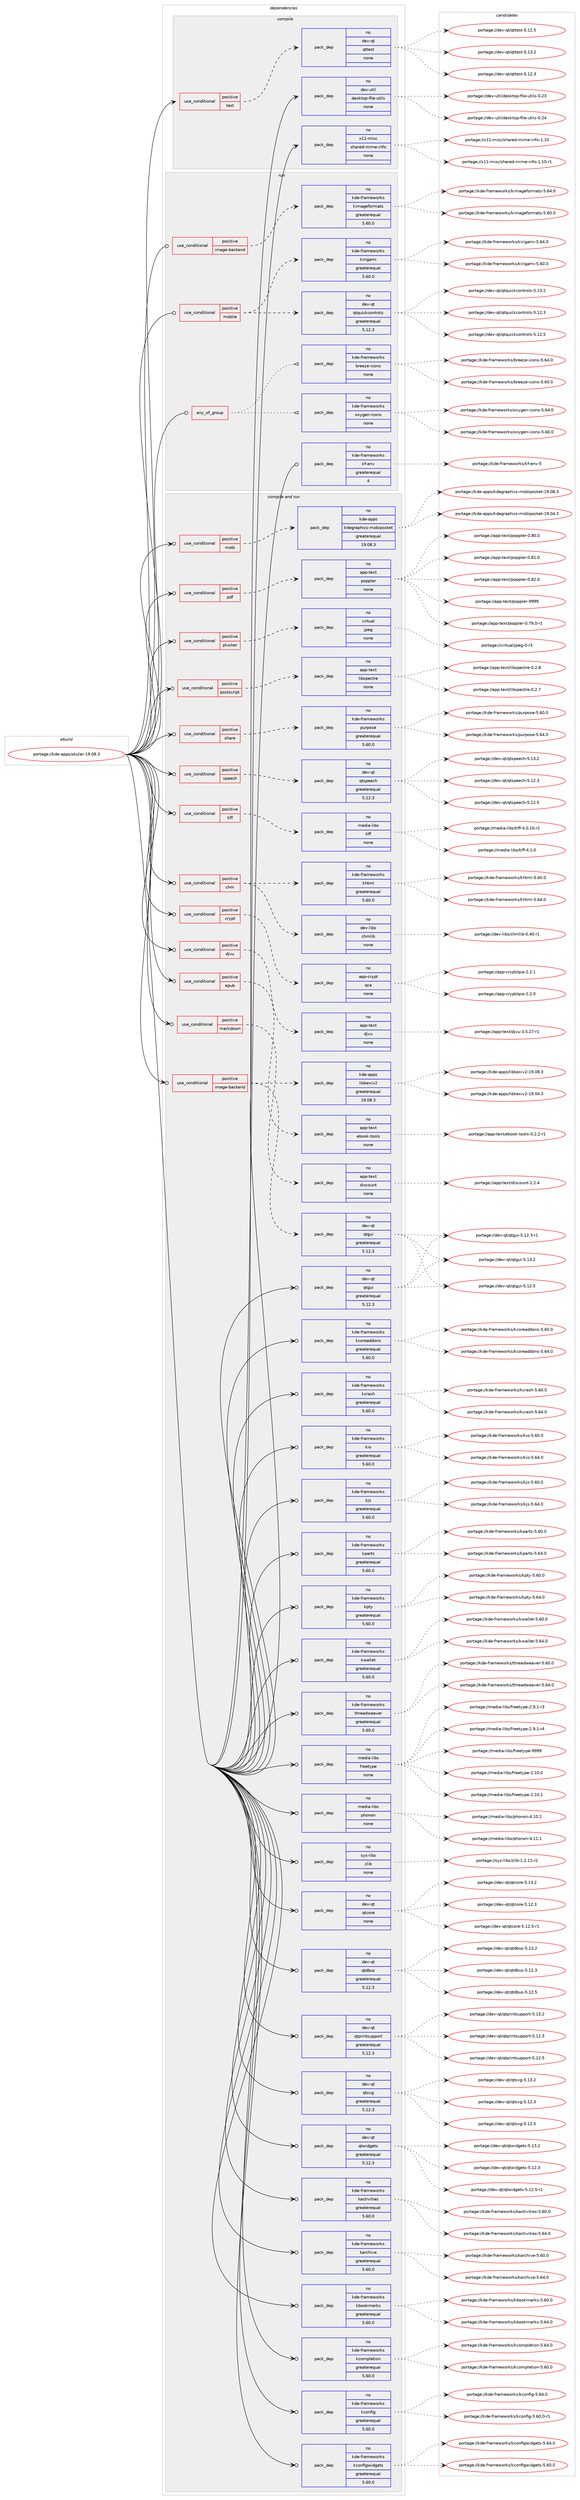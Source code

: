 digraph prolog {

# *************
# Graph options
# *************

newrank=true;
concentrate=true;
compound=true;
graph [rankdir=LR,fontname=Helvetica,fontsize=10,ranksep=1.5];#, ranksep=2.5, nodesep=0.2];
edge  [arrowhead=vee];
node  [fontname=Helvetica,fontsize=10];

# **********
# The ebuild
# **********

subgraph cluster_leftcol {
color=gray;
rank=same;
label=<<i>ebuild</i>>;
id [label="portage://kde-apps/okular-19.08.3", color=red, width=4, href="../kde-apps/okular-19.08.3.svg"];
}

# ****************
# The dependencies
# ****************

subgraph cluster_midcol {
color=gray;
label=<<i>dependencies</i>>;
subgraph cluster_compile {
fillcolor="#eeeeee";
style=filled;
label=<<i>compile</i>>;
subgraph cond75568 {
dependency295804 [label=<<TABLE BORDER="0" CELLBORDER="1" CELLSPACING="0" CELLPADDING="4"><TR><TD ROWSPAN="3" CELLPADDING="10">use_conditional</TD></TR><TR><TD>positive</TD></TR><TR><TD>test</TD></TR></TABLE>>, shape=none, color=red];
subgraph pack215637 {
dependency295805 [label=<<TABLE BORDER="0" CELLBORDER="1" CELLSPACING="0" CELLPADDING="4" WIDTH="220"><TR><TD ROWSPAN="6" CELLPADDING="30">pack_dep</TD></TR><TR><TD WIDTH="110">no</TD></TR><TR><TD>dev-qt</TD></TR><TR><TD>qttest</TD></TR><TR><TD>none</TD></TR><TR><TD></TD></TR></TABLE>>, shape=none, color=blue];
}
dependency295804:e -> dependency295805:w [weight=20,style="dashed",arrowhead="vee"];
}
id:e -> dependency295804:w [weight=20,style="solid",arrowhead="vee"];
subgraph pack215638 {
dependency295806 [label=<<TABLE BORDER="0" CELLBORDER="1" CELLSPACING="0" CELLPADDING="4" WIDTH="220"><TR><TD ROWSPAN="6" CELLPADDING="30">pack_dep</TD></TR><TR><TD WIDTH="110">no</TD></TR><TR><TD>dev-util</TD></TR><TR><TD>desktop-file-utils</TD></TR><TR><TD>none</TD></TR><TR><TD></TD></TR></TABLE>>, shape=none, color=blue];
}
id:e -> dependency295806:w [weight=20,style="solid",arrowhead="vee"];
subgraph pack215639 {
dependency295807 [label=<<TABLE BORDER="0" CELLBORDER="1" CELLSPACING="0" CELLPADDING="4" WIDTH="220"><TR><TD ROWSPAN="6" CELLPADDING="30">pack_dep</TD></TR><TR><TD WIDTH="110">no</TD></TR><TR><TD>x11-misc</TD></TR><TR><TD>shared-mime-info</TD></TR><TR><TD>none</TD></TR><TR><TD></TD></TR></TABLE>>, shape=none, color=blue];
}
id:e -> dependency295807:w [weight=20,style="solid",arrowhead="vee"];
}
subgraph cluster_compileandrun {
fillcolor="#eeeeee";
style=filled;
label=<<i>compile and run</i>>;
subgraph cond75569 {
dependency295808 [label=<<TABLE BORDER="0" CELLBORDER="1" CELLSPACING="0" CELLPADDING="4"><TR><TD ROWSPAN="3" CELLPADDING="10">use_conditional</TD></TR><TR><TD>positive</TD></TR><TR><TD>chm</TD></TR></TABLE>>, shape=none, color=red];
subgraph pack215640 {
dependency295809 [label=<<TABLE BORDER="0" CELLBORDER="1" CELLSPACING="0" CELLPADDING="4" WIDTH="220"><TR><TD ROWSPAN="6" CELLPADDING="30">pack_dep</TD></TR><TR><TD WIDTH="110">no</TD></TR><TR><TD>kde-frameworks</TD></TR><TR><TD>khtml</TD></TR><TR><TD>greaterequal</TD></TR><TR><TD>5.60.0</TD></TR></TABLE>>, shape=none, color=blue];
}
dependency295808:e -> dependency295809:w [weight=20,style="dashed",arrowhead="vee"];
subgraph pack215641 {
dependency295810 [label=<<TABLE BORDER="0" CELLBORDER="1" CELLSPACING="0" CELLPADDING="4" WIDTH="220"><TR><TD ROWSPAN="6" CELLPADDING="30">pack_dep</TD></TR><TR><TD WIDTH="110">no</TD></TR><TR><TD>dev-libs</TD></TR><TR><TD>chmlib</TD></TR><TR><TD>none</TD></TR><TR><TD></TD></TR></TABLE>>, shape=none, color=blue];
}
dependency295808:e -> dependency295810:w [weight=20,style="dashed",arrowhead="vee"];
}
id:e -> dependency295808:w [weight=20,style="solid",arrowhead="odotvee"];
subgraph cond75570 {
dependency295811 [label=<<TABLE BORDER="0" CELLBORDER="1" CELLSPACING="0" CELLPADDING="4"><TR><TD ROWSPAN="3" CELLPADDING="10">use_conditional</TD></TR><TR><TD>positive</TD></TR><TR><TD>crypt</TD></TR></TABLE>>, shape=none, color=red];
subgraph pack215642 {
dependency295812 [label=<<TABLE BORDER="0" CELLBORDER="1" CELLSPACING="0" CELLPADDING="4" WIDTH="220"><TR><TD ROWSPAN="6" CELLPADDING="30">pack_dep</TD></TR><TR><TD WIDTH="110">no</TD></TR><TR><TD>app-crypt</TD></TR><TR><TD>qca</TD></TR><TR><TD>none</TD></TR><TR><TD></TD></TR></TABLE>>, shape=none, color=blue];
}
dependency295811:e -> dependency295812:w [weight=20,style="dashed",arrowhead="vee"];
}
id:e -> dependency295811:w [weight=20,style="solid",arrowhead="odotvee"];
subgraph cond75571 {
dependency295813 [label=<<TABLE BORDER="0" CELLBORDER="1" CELLSPACING="0" CELLPADDING="4"><TR><TD ROWSPAN="3" CELLPADDING="10">use_conditional</TD></TR><TR><TD>positive</TD></TR><TR><TD>djvu</TD></TR></TABLE>>, shape=none, color=red];
subgraph pack215643 {
dependency295814 [label=<<TABLE BORDER="0" CELLBORDER="1" CELLSPACING="0" CELLPADDING="4" WIDTH="220"><TR><TD ROWSPAN="6" CELLPADDING="30">pack_dep</TD></TR><TR><TD WIDTH="110">no</TD></TR><TR><TD>app-text</TD></TR><TR><TD>djvu</TD></TR><TR><TD>none</TD></TR><TR><TD></TD></TR></TABLE>>, shape=none, color=blue];
}
dependency295813:e -> dependency295814:w [weight=20,style="dashed",arrowhead="vee"];
}
id:e -> dependency295813:w [weight=20,style="solid",arrowhead="odotvee"];
subgraph cond75572 {
dependency295815 [label=<<TABLE BORDER="0" CELLBORDER="1" CELLSPACING="0" CELLPADDING="4"><TR><TD ROWSPAN="3" CELLPADDING="10">use_conditional</TD></TR><TR><TD>positive</TD></TR><TR><TD>epub</TD></TR></TABLE>>, shape=none, color=red];
subgraph pack215644 {
dependency295816 [label=<<TABLE BORDER="0" CELLBORDER="1" CELLSPACING="0" CELLPADDING="4" WIDTH="220"><TR><TD ROWSPAN="6" CELLPADDING="30">pack_dep</TD></TR><TR><TD WIDTH="110">no</TD></TR><TR><TD>app-text</TD></TR><TR><TD>ebook-tools</TD></TR><TR><TD>none</TD></TR><TR><TD></TD></TR></TABLE>>, shape=none, color=blue];
}
dependency295815:e -> dependency295816:w [weight=20,style="dashed",arrowhead="vee"];
}
id:e -> dependency295815:w [weight=20,style="solid",arrowhead="odotvee"];
subgraph cond75573 {
dependency295817 [label=<<TABLE BORDER="0" CELLBORDER="1" CELLSPACING="0" CELLPADDING="4"><TR><TD ROWSPAN="3" CELLPADDING="10">use_conditional</TD></TR><TR><TD>positive</TD></TR><TR><TD>image-backend</TD></TR></TABLE>>, shape=none, color=red];
subgraph pack215645 {
dependency295818 [label=<<TABLE BORDER="0" CELLBORDER="1" CELLSPACING="0" CELLPADDING="4" WIDTH="220"><TR><TD ROWSPAN="6" CELLPADDING="30">pack_dep</TD></TR><TR><TD WIDTH="110">no</TD></TR><TR><TD>kde-apps</TD></TR><TR><TD>libkexiv2</TD></TR><TR><TD>greaterequal</TD></TR><TR><TD>19.08.3</TD></TR></TABLE>>, shape=none, color=blue];
}
dependency295817:e -> dependency295818:w [weight=20,style="dashed",arrowhead="vee"];
subgraph pack215646 {
dependency295819 [label=<<TABLE BORDER="0" CELLBORDER="1" CELLSPACING="0" CELLPADDING="4" WIDTH="220"><TR><TD ROWSPAN="6" CELLPADDING="30">pack_dep</TD></TR><TR><TD WIDTH="110">no</TD></TR><TR><TD>dev-qt</TD></TR><TR><TD>qtgui</TD></TR><TR><TD>greaterequal</TD></TR><TR><TD>5.12.3</TD></TR></TABLE>>, shape=none, color=blue];
}
dependency295817:e -> dependency295819:w [weight=20,style="dashed",arrowhead="vee"];
}
id:e -> dependency295817:w [weight=20,style="solid",arrowhead="odotvee"];
subgraph cond75574 {
dependency295820 [label=<<TABLE BORDER="0" CELLBORDER="1" CELLSPACING="0" CELLPADDING="4"><TR><TD ROWSPAN="3" CELLPADDING="10">use_conditional</TD></TR><TR><TD>positive</TD></TR><TR><TD>markdown</TD></TR></TABLE>>, shape=none, color=red];
subgraph pack215647 {
dependency295821 [label=<<TABLE BORDER="0" CELLBORDER="1" CELLSPACING="0" CELLPADDING="4" WIDTH="220"><TR><TD ROWSPAN="6" CELLPADDING="30">pack_dep</TD></TR><TR><TD WIDTH="110">no</TD></TR><TR><TD>app-text</TD></TR><TR><TD>discount</TD></TR><TR><TD>none</TD></TR><TR><TD></TD></TR></TABLE>>, shape=none, color=blue];
}
dependency295820:e -> dependency295821:w [weight=20,style="dashed",arrowhead="vee"];
}
id:e -> dependency295820:w [weight=20,style="solid",arrowhead="odotvee"];
subgraph cond75575 {
dependency295822 [label=<<TABLE BORDER="0" CELLBORDER="1" CELLSPACING="0" CELLPADDING="4"><TR><TD ROWSPAN="3" CELLPADDING="10">use_conditional</TD></TR><TR><TD>positive</TD></TR><TR><TD>mobi</TD></TR></TABLE>>, shape=none, color=red];
subgraph pack215648 {
dependency295823 [label=<<TABLE BORDER="0" CELLBORDER="1" CELLSPACING="0" CELLPADDING="4" WIDTH="220"><TR><TD ROWSPAN="6" CELLPADDING="30">pack_dep</TD></TR><TR><TD WIDTH="110">no</TD></TR><TR><TD>kde-apps</TD></TR><TR><TD>kdegraphics-mobipocket</TD></TR><TR><TD>greaterequal</TD></TR><TR><TD>19.08.3</TD></TR></TABLE>>, shape=none, color=blue];
}
dependency295822:e -> dependency295823:w [weight=20,style="dashed",arrowhead="vee"];
}
id:e -> dependency295822:w [weight=20,style="solid",arrowhead="odotvee"];
subgraph cond75576 {
dependency295824 [label=<<TABLE BORDER="0" CELLBORDER="1" CELLSPACING="0" CELLPADDING="4"><TR><TD ROWSPAN="3" CELLPADDING="10">use_conditional</TD></TR><TR><TD>positive</TD></TR><TR><TD>pdf</TD></TR></TABLE>>, shape=none, color=red];
subgraph pack215649 {
dependency295825 [label=<<TABLE BORDER="0" CELLBORDER="1" CELLSPACING="0" CELLPADDING="4" WIDTH="220"><TR><TD ROWSPAN="6" CELLPADDING="30">pack_dep</TD></TR><TR><TD WIDTH="110">no</TD></TR><TR><TD>app-text</TD></TR><TR><TD>poppler</TD></TR><TR><TD>none</TD></TR><TR><TD></TD></TR></TABLE>>, shape=none, color=blue];
}
dependency295824:e -> dependency295825:w [weight=20,style="dashed",arrowhead="vee"];
}
id:e -> dependency295824:w [weight=20,style="solid",arrowhead="odotvee"];
subgraph cond75577 {
dependency295826 [label=<<TABLE BORDER="0" CELLBORDER="1" CELLSPACING="0" CELLPADDING="4"><TR><TD ROWSPAN="3" CELLPADDING="10">use_conditional</TD></TR><TR><TD>positive</TD></TR><TR><TD>plucker</TD></TR></TABLE>>, shape=none, color=red];
subgraph pack215650 {
dependency295827 [label=<<TABLE BORDER="0" CELLBORDER="1" CELLSPACING="0" CELLPADDING="4" WIDTH="220"><TR><TD ROWSPAN="6" CELLPADDING="30">pack_dep</TD></TR><TR><TD WIDTH="110">no</TD></TR><TR><TD>virtual</TD></TR><TR><TD>jpeg</TD></TR><TR><TD>none</TD></TR><TR><TD></TD></TR></TABLE>>, shape=none, color=blue];
}
dependency295826:e -> dependency295827:w [weight=20,style="dashed",arrowhead="vee"];
}
id:e -> dependency295826:w [weight=20,style="solid",arrowhead="odotvee"];
subgraph cond75578 {
dependency295828 [label=<<TABLE BORDER="0" CELLBORDER="1" CELLSPACING="0" CELLPADDING="4"><TR><TD ROWSPAN="3" CELLPADDING="10">use_conditional</TD></TR><TR><TD>positive</TD></TR><TR><TD>postscript</TD></TR></TABLE>>, shape=none, color=red];
subgraph pack215651 {
dependency295829 [label=<<TABLE BORDER="0" CELLBORDER="1" CELLSPACING="0" CELLPADDING="4" WIDTH="220"><TR><TD ROWSPAN="6" CELLPADDING="30">pack_dep</TD></TR><TR><TD WIDTH="110">no</TD></TR><TR><TD>app-text</TD></TR><TR><TD>libspectre</TD></TR><TR><TD>none</TD></TR><TR><TD></TD></TR></TABLE>>, shape=none, color=blue];
}
dependency295828:e -> dependency295829:w [weight=20,style="dashed",arrowhead="vee"];
}
id:e -> dependency295828:w [weight=20,style="solid",arrowhead="odotvee"];
subgraph cond75579 {
dependency295830 [label=<<TABLE BORDER="0" CELLBORDER="1" CELLSPACING="0" CELLPADDING="4"><TR><TD ROWSPAN="3" CELLPADDING="10">use_conditional</TD></TR><TR><TD>positive</TD></TR><TR><TD>share</TD></TR></TABLE>>, shape=none, color=red];
subgraph pack215652 {
dependency295831 [label=<<TABLE BORDER="0" CELLBORDER="1" CELLSPACING="0" CELLPADDING="4" WIDTH="220"><TR><TD ROWSPAN="6" CELLPADDING="30">pack_dep</TD></TR><TR><TD WIDTH="110">no</TD></TR><TR><TD>kde-frameworks</TD></TR><TR><TD>purpose</TD></TR><TR><TD>greaterequal</TD></TR><TR><TD>5.60.0</TD></TR></TABLE>>, shape=none, color=blue];
}
dependency295830:e -> dependency295831:w [weight=20,style="dashed",arrowhead="vee"];
}
id:e -> dependency295830:w [weight=20,style="solid",arrowhead="odotvee"];
subgraph cond75580 {
dependency295832 [label=<<TABLE BORDER="0" CELLBORDER="1" CELLSPACING="0" CELLPADDING="4"><TR><TD ROWSPAN="3" CELLPADDING="10">use_conditional</TD></TR><TR><TD>positive</TD></TR><TR><TD>speech</TD></TR></TABLE>>, shape=none, color=red];
subgraph pack215653 {
dependency295833 [label=<<TABLE BORDER="0" CELLBORDER="1" CELLSPACING="0" CELLPADDING="4" WIDTH="220"><TR><TD ROWSPAN="6" CELLPADDING="30">pack_dep</TD></TR><TR><TD WIDTH="110">no</TD></TR><TR><TD>dev-qt</TD></TR><TR><TD>qtspeech</TD></TR><TR><TD>greaterequal</TD></TR><TR><TD>5.12.3</TD></TR></TABLE>>, shape=none, color=blue];
}
dependency295832:e -> dependency295833:w [weight=20,style="dashed",arrowhead="vee"];
}
id:e -> dependency295832:w [weight=20,style="solid",arrowhead="odotvee"];
subgraph cond75581 {
dependency295834 [label=<<TABLE BORDER="0" CELLBORDER="1" CELLSPACING="0" CELLPADDING="4"><TR><TD ROWSPAN="3" CELLPADDING="10">use_conditional</TD></TR><TR><TD>positive</TD></TR><TR><TD>tiff</TD></TR></TABLE>>, shape=none, color=red];
subgraph pack215654 {
dependency295835 [label=<<TABLE BORDER="0" CELLBORDER="1" CELLSPACING="0" CELLPADDING="4" WIDTH="220"><TR><TD ROWSPAN="6" CELLPADDING="30">pack_dep</TD></TR><TR><TD WIDTH="110">no</TD></TR><TR><TD>media-libs</TD></TR><TR><TD>tiff</TD></TR><TR><TD>none</TD></TR><TR><TD></TD></TR></TABLE>>, shape=none, color=blue];
}
dependency295834:e -> dependency295835:w [weight=20,style="dashed",arrowhead="vee"];
}
id:e -> dependency295834:w [weight=20,style="solid",arrowhead="odotvee"];
subgraph pack215655 {
dependency295836 [label=<<TABLE BORDER="0" CELLBORDER="1" CELLSPACING="0" CELLPADDING="4" WIDTH="220"><TR><TD ROWSPAN="6" CELLPADDING="30">pack_dep</TD></TR><TR><TD WIDTH="110">no</TD></TR><TR><TD>dev-qt</TD></TR><TR><TD>qtcore</TD></TR><TR><TD>none</TD></TR><TR><TD></TD></TR></TABLE>>, shape=none, color=blue];
}
id:e -> dependency295836:w [weight=20,style="solid",arrowhead="odotvee"];
subgraph pack215656 {
dependency295837 [label=<<TABLE BORDER="0" CELLBORDER="1" CELLSPACING="0" CELLPADDING="4" WIDTH="220"><TR><TD ROWSPAN="6" CELLPADDING="30">pack_dep</TD></TR><TR><TD WIDTH="110">no</TD></TR><TR><TD>dev-qt</TD></TR><TR><TD>qtdbus</TD></TR><TR><TD>greaterequal</TD></TR><TR><TD>5.12.3</TD></TR></TABLE>>, shape=none, color=blue];
}
id:e -> dependency295837:w [weight=20,style="solid",arrowhead="odotvee"];
subgraph pack215657 {
dependency295838 [label=<<TABLE BORDER="0" CELLBORDER="1" CELLSPACING="0" CELLPADDING="4" WIDTH="220"><TR><TD ROWSPAN="6" CELLPADDING="30">pack_dep</TD></TR><TR><TD WIDTH="110">no</TD></TR><TR><TD>dev-qt</TD></TR><TR><TD>qtgui</TD></TR><TR><TD>greaterequal</TD></TR><TR><TD>5.12.3</TD></TR></TABLE>>, shape=none, color=blue];
}
id:e -> dependency295838:w [weight=20,style="solid",arrowhead="odotvee"];
subgraph pack215658 {
dependency295839 [label=<<TABLE BORDER="0" CELLBORDER="1" CELLSPACING="0" CELLPADDING="4" WIDTH="220"><TR><TD ROWSPAN="6" CELLPADDING="30">pack_dep</TD></TR><TR><TD WIDTH="110">no</TD></TR><TR><TD>dev-qt</TD></TR><TR><TD>qtprintsupport</TD></TR><TR><TD>greaterequal</TD></TR><TR><TD>5.12.3</TD></TR></TABLE>>, shape=none, color=blue];
}
id:e -> dependency295839:w [weight=20,style="solid",arrowhead="odotvee"];
subgraph pack215659 {
dependency295840 [label=<<TABLE BORDER="0" CELLBORDER="1" CELLSPACING="0" CELLPADDING="4" WIDTH="220"><TR><TD ROWSPAN="6" CELLPADDING="30">pack_dep</TD></TR><TR><TD WIDTH="110">no</TD></TR><TR><TD>dev-qt</TD></TR><TR><TD>qtsvg</TD></TR><TR><TD>greaterequal</TD></TR><TR><TD>5.12.3</TD></TR></TABLE>>, shape=none, color=blue];
}
id:e -> dependency295840:w [weight=20,style="solid",arrowhead="odotvee"];
subgraph pack215660 {
dependency295841 [label=<<TABLE BORDER="0" CELLBORDER="1" CELLSPACING="0" CELLPADDING="4" WIDTH="220"><TR><TD ROWSPAN="6" CELLPADDING="30">pack_dep</TD></TR><TR><TD WIDTH="110">no</TD></TR><TR><TD>dev-qt</TD></TR><TR><TD>qtwidgets</TD></TR><TR><TD>greaterequal</TD></TR><TR><TD>5.12.3</TD></TR></TABLE>>, shape=none, color=blue];
}
id:e -> dependency295841:w [weight=20,style="solid",arrowhead="odotvee"];
subgraph pack215661 {
dependency295842 [label=<<TABLE BORDER="0" CELLBORDER="1" CELLSPACING="0" CELLPADDING="4" WIDTH="220"><TR><TD ROWSPAN="6" CELLPADDING="30">pack_dep</TD></TR><TR><TD WIDTH="110">no</TD></TR><TR><TD>kde-frameworks</TD></TR><TR><TD>kactivities</TD></TR><TR><TD>greaterequal</TD></TR><TR><TD>5.60.0</TD></TR></TABLE>>, shape=none, color=blue];
}
id:e -> dependency295842:w [weight=20,style="solid",arrowhead="odotvee"];
subgraph pack215662 {
dependency295843 [label=<<TABLE BORDER="0" CELLBORDER="1" CELLSPACING="0" CELLPADDING="4" WIDTH="220"><TR><TD ROWSPAN="6" CELLPADDING="30">pack_dep</TD></TR><TR><TD WIDTH="110">no</TD></TR><TR><TD>kde-frameworks</TD></TR><TR><TD>karchive</TD></TR><TR><TD>greaterequal</TD></TR><TR><TD>5.60.0</TD></TR></TABLE>>, shape=none, color=blue];
}
id:e -> dependency295843:w [weight=20,style="solid",arrowhead="odotvee"];
subgraph pack215663 {
dependency295844 [label=<<TABLE BORDER="0" CELLBORDER="1" CELLSPACING="0" CELLPADDING="4" WIDTH="220"><TR><TD ROWSPAN="6" CELLPADDING="30">pack_dep</TD></TR><TR><TD WIDTH="110">no</TD></TR><TR><TD>kde-frameworks</TD></TR><TR><TD>kbookmarks</TD></TR><TR><TD>greaterequal</TD></TR><TR><TD>5.60.0</TD></TR></TABLE>>, shape=none, color=blue];
}
id:e -> dependency295844:w [weight=20,style="solid",arrowhead="odotvee"];
subgraph pack215664 {
dependency295845 [label=<<TABLE BORDER="0" CELLBORDER="1" CELLSPACING="0" CELLPADDING="4" WIDTH="220"><TR><TD ROWSPAN="6" CELLPADDING="30">pack_dep</TD></TR><TR><TD WIDTH="110">no</TD></TR><TR><TD>kde-frameworks</TD></TR><TR><TD>kcompletion</TD></TR><TR><TD>greaterequal</TD></TR><TR><TD>5.60.0</TD></TR></TABLE>>, shape=none, color=blue];
}
id:e -> dependency295845:w [weight=20,style="solid",arrowhead="odotvee"];
subgraph pack215665 {
dependency295846 [label=<<TABLE BORDER="0" CELLBORDER="1" CELLSPACING="0" CELLPADDING="4" WIDTH="220"><TR><TD ROWSPAN="6" CELLPADDING="30">pack_dep</TD></TR><TR><TD WIDTH="110">no</TD></TR><TR><TD>kde-frameworks</TD></TR><TR><TD>kconfig</TD></TR><TR><TD>greaterequal</TD></TR><TR><TD>5.60.0</TD></TR></TABLE>>, shape=none, color=blue];
}
id:e -> dependency295846:w [weight=20,style="solid",arrowhead="odotvee"];
subgraph pack215666 {
dependency295847 [label=<<TABLE BORDER="0" CELLBORDER="1" CELLSPACING="0" CELLPADDING="4" WIDTH="220"><TR><TD ROWSPAN="6" CELLPADDING="30">pack_dep</TD></TR><TR><TD WIDTH="110">no</TD></TR><TR><TD>kde-frameworks</TD></TR><TR><TD>kconfigwidgets</TD></TR><TR><TD>greaterequal</TD></TR><TR><TD>5.60.0</TD></TR></TABLE>>, shape=none, color=blue];
}
id:e -> dependency295847:w [weight=20,style="solid",arrowhead="odotvee"];
subgraph pack215667 {
dependency295848 [label=<<TABLE BORDER="0" CELLBORDER="1" CELLSPACING="0" CELLPADDING="4" WIDTH="220"><TR><TD ROWSPAN="6" CELLPADDING="30">pack_dep</TD></TR><TR><TD WIDTH="110">no</TD></TR><TR><TD>kde-frameworks</TD></TR><TR><TD>kcoreaddons</TD></TR><TR><TD>greaterequal</TD></TR><TR><TD>5.60.0</TD></TR></TABLE>>, shape=none, color=blue];
}
id:e -> dependency295848:w [weight=20,style="solid",arrowhead="odotvee"];
subgraph pack215668 {
dependency295849 [label=<<TABLE BORDER="0" CELLBORDER="1" CELLSPACING="0" CELLPADDING="4" WIDTH="220"><TR><TD ROWSPAN="6" CELLPADDING="30">pack_dep</TD></TR><TR><TD WIDTH="110">no</TD></TR><TR><TD>kde-frameworks</TD></TR><TR><TD>kcrash</TD></TR><TR><TD>greaterequal</TD></TR><TR><TD>5.60.0</TD></TR></TABLE>>, shape=none, color=blue];
}
id:e -> dependency295849:w [weight=20,style="solid",arrowhead="odotvee"];
subgraph pack215669 {
dependency295850 [label=<<TABLE BORDER="0" CELLBORDER="1" CELLSPACING="0" CELLPADDING="4" WIDTH="220"><TR><TD ROWSPAN="6" CELLPADDING="30">pack_dep</TD></TR><TR><TD WIDTH="110">no</TD></TR><TR><TD>kde-frameworks</TD></TR><TR><TD>kio</TD></TR><TR><TD>greaterequal</TD></TR><TR><TD>5.60.0</TD></TR></TABLE>>, shape=none, color=blue];
}
id:e -> dependency295850:w [weight=20,style="solid",arrowhead="odotvee"];
subgraph pack215670 {
dependency295851 [label=<<TABLE BORDER="0" CELLBORDER="1" CELLSPACING="0" CELLPADDING="4" WIDTH="220"><TR><TD ROWSPAN="6" CELLPADDING="30">pack_dep</TD></TR><TR><TD WIDTH="110">no</TD></TR><TR><TD>kde-frameworks</TD></TR><TR><TD>kjs</TD></TR><TR><TD>greaterequal</TD></TR><TR><TD>5.60.0</TD></TR></TABLE>>, shape=none, color=blue];
}
id:e -> dependency295851:w [weight=20,style="solid",arrowhead="odotvee"];
subgraph pack215671 {
dependency295852 [label=<<TABLE BORDER="0" CELLBORDER="1" CELLSPACING="0" CELLPADDING="4" WIDTH="220"><TR><TD ROWSPAN="6" CELLPADDING="30">pack_dep</TD></TR><TR><TD WIDTH="110">no</TD></TR><TR><TD>kde-frameworks</TD></TR><TR><TD>kparts</TD></TR><TR><TD>greaterequal</TD></TR><TR><TD>5.60.0</TD></TR></TABLE>>, shape=none, color=blue];
}
id:e -> dependency295852:w [weight=20,style="solid",arrowhead="odotvee"];
subgraph pack215672 {
dependency295853 [label=<<TABLE BORDER="0" CELLBORDER="1" CELLSPACING="0" CELLPADDING="4" WIDTH="220"><TR><TD ROWSPAN="6" CELLPADDING="30">pack_dep</TD></TR><TR><TD WIDTH="110">no</TD></TR><TR><TD>kde-frameworks</TD></TR><TR><TD>kpty</TD></TR><TR><TD>greaterequal</TD></TR><TR><TD>5.60.0</TD></TR></TABLE>>, shape=none, color=blue];
}
id:e -> dependency295853:w [weight=20,style="solid",arrowhead="odotvee"];
subgraph pack215673 {
dependency295854 [label=<<TABLE BORDER="0" CELLBORDER="1" CELLSPACING="0" CELLPADDING="4" WIDTH="220"><TR><TD ROWSPAN="6" CELLPADDING="30">pack_dep</TD></TR><TR><TD WIDTH="110">no</TD></TR><TR><TD>kde-frameworks</TD></TR><TR><TD>kwallet</TD></TR><TR><TD>greaterequal</TD></TR><TR><TD>5.60.0</TD></TR></TABLE>>, shape=none, color=blue];
}
id:e -> dependency295854:w [weight=20,style="solid",arrowhead="odotvee"];
subgraph pack215674 {
dependency295855 [label=<<TABLE BORDER="0" CELLBORDER="1" CELLSPACING="0" CELLPADDING="4" WIDTH="220"><TR><TD ROWSPAN="6" CELLPADDING="30">pack_dep</TD></TR><TR><TD WIDTH="110">no</TD></TR><TR><TD>kde-frameworks</TD></TR><TR><TD>threadweaver</TD></TR><TR><TD>greaterequal</TD></TR><TR><TD>5.60.0</TD></TR></TABLE>>, shape=none, color=blue];
}
id:e -> dependency295855:w [weight=20,style="solid",arrowhead="odotvee"];
subgraph pack215675 {
dependency295856 [label=<<TABLE BORDER="0" CELLBORDER="1" CELLSPACING="0" CELLPADDING="4" WIDTH="220"><TR><TD ROWSPAN="6" CELLPADDING="30">pack_dep</TD></TR><TR><TD WIDTH="110">no</TD></TR><TR><TD>media-libs</TD></TR><TR><TD>freetype</TD></TR><TR><TD>none</TD></TR><TR><TD></TD></TR></TABLE>>, shape=none, color=blue];
}
id:e -> dependency295856:w [weight=20,style="solid",arrowhead="odotvee"];
subgraph pack215676 {
dependency295857 [label=<<TABLE BORDER="0" CELLBORDER="1" CELLSPACING="0" CELLPADDING="4" WIDTH="220"><TR><TD ROWSPAN="6" CELLPADDING="30">pack_dep</TD></TR><TR><TD WIDTH="110">no</TD></TR><TR><TD>media-libs</TD></TR><TR><TD>phonon</TD></TR><TR><TD>none</TD></TR><TR><TD></TD></TR></TABLE>>, shape=none, color=blue];
}
id:e -> dependency295857:w [weight=20,style="solid",arrowhead="odotvee"];
subgraph pack215677 {
dependency295858 [label=<<TABLE BORDER="0" CELLBORDER="1" CELLSPACING="0" CELLPADDING="4" WIDTH="220"><TR><TD ROWSPAN="6" CELLPADDING="30">pack_dep</TD></TR><TR><TD WIDTH="110">no</TD></TR><TR><TD>sys-libs</TD></TR><TR><TD>zlib</TD></TR><TR><TD>none</TD></TR><TR><TD></TD></TR></TABLE>>, shape=none, color=blue];
}
id:e -> dependency295858:w [weight=20,style="solid",arrowhead="odotvee"];
}
subgraph cluster_run {
fillcolor="#eeeeee";
style=filled;
label=<<i>run</i>>;
subgraph any4493 {
dependency295859 [label=<<TABLE BORDER="0" CELLBORDER="1" CELLSPACING="0" CELLPADDING="4"><TR><TD CELLPADDING="10">any_of_group</TD></TR></TABLE>>, shape=none, color=red];subgraph pack215678 {
dependency295860 [label=<<TABLE BORDER="0" CELLBORDER="1" CELLSPACING="0" CELLPADDING="4" WIDTH="220"><TR><TD ROWSPAN="6" CELLPADDING="30">pack_dep</TD></TR><TR><TD WIDTH="110">no</TD></TR><TR><TD>kde-frameworks</TD></TR><TR><TD>breeze-icons</TD></TR><TR><TD>none</TD></TR><TR><TD></TD></TR></TABLE>>, shape=none, color=blue];
}
dependency295859:e -> dependency295860:w [weight=20,style="dotted",arrowhead="oinv"];
subgraph pack215679 {
dependency295861 [label=<<TABLE BORDER="0" CELLBORDER="1" CELLSPACING="0" CELLPADDING="4" WIDTH="220"><TR><TD ROWSPAN="6" CELLPADDING="30">pack_dep</TD></TR><TR><TD WIDTH="110">no</TD></TR><TR><TD>kde-frameworks</TD></TR><TR><TD>oxygen-icons</TD></TR><TR><TD>none</TD></TR><TR><TD></TD></TR></TABLE>>, shape=none, color=blue];
}
dependency295859:e -> dependency295861:w [weight=20,style="dotted",arrowhead="oinv"];
}
id:e -> dependency295859:w [weight=20,style="solid",arrowhead="odot"];
subgraph cond75582 {
dependency295862 [label=<<TABLE BORDER="0" CELLBORDER="1" CELLSPACING="0" CELLPADDING="4"><TR><TD ROWSPAN="3" CELLPADDING="10">use_conditional</TD></TR><TR><TD>positive</TD></TR><TR><TD>image-backend</TD></TR></TABLE>>, shape=none, color=red];
subgraph pack215680 {
dependency295863 [label=<<TABLE BORDER="0" CELLBORDER="1" CELLSPACING="0" CELLPADDING="4" WIDTH="220"><TR><TD ROWSPAN="6" CELLPADDING="30">pack_dep</TD></TR><TR><TD WIDTH="110">no</TD></TR><TR><TD>kde-frameworks</TD></TR><TR><TD>kimageformats</TD></TR><TR><TD>greaterequal</TD></TR><TR><TD>5.60.0</TD></TR></TABLE>>, shape=none, color=blue];
}
dependency295862:e -> dependency295863:w [weight=20,style="dashed",arrowhead="vee"];
}
id:e -> dependency295862:w [weight=20,style="solid",arrowhead="odot"];
subgraph cond75583 {
dependency295864 [label=<<TABLE BORDER="0" CELLBORDER="1" CELLSPACING="0" CELLPADDING="4"><TR><TD ROWSPAN="3" CELLPADDING="10">use_conditional</TD></TR><TR><TD>positive</TD></TR><TR><TD>mobile</TD></TR></TABLE>>, shape=none, color=red];
subgraph pack215681 {
dependency295865 [label=<<TABLE BORDER="0" CELLBORDER="1" CELLSPACING="0" CELLPADDING="4" WIDTH="220"><TR><TD ROWSPAN="6" CELLPADDING="30">pack_dep</TD></TR><TR><TD WIDTH="110">no</TD></TR><TR><TD>kde-frameworks</TD></TR><TR><TD>kirigami</TD></TR><TR><TD>greaterequal</TD></TR><TR><TD>5.60.0</TD></TR></TABLE>>, shape=none, color=blue];
}
dependency295864:e -> dependency295865:w [weight=20,style="dashed",arrowhead="vee"];
subgraph pack215682 {
dependency295866 [label=<<TABLE BORDER="0" CELLBORDER="1" CELLSPACING="0" CELLPADDING="4" WIDTH="220"><TR><TD ROWSPAN="6" CELLPADDING="30">pack_dep</TD></TR><TR><TD WIDTH="110">no</TD></TR><TR><TD>dev-qt</TD></TR><TR><TD>qtquickcontrols</TD></TR><TR><TD>greaterequal</TD></TR><TR><TD>5.12.3</TD></TR></TABLE>>, shape=none, color=blue];
}
dependency295864:e -> dependency295866:w [weight=20,style="dashed",arrowhead="vee"];
}
id:e -> dependency295864:w [weight=20,style="solid",arrowhead="odot"];
subgraph pack215683 {
dependency295867 [label=<<TABLE BORDER="0" CELLBORDER="1" CELLSPACING="0" CELLPADDING="4" WIDTH="220"><TR><TD ROWSPAN="6" CELLPADDING="30">pack_dep</TD></TR><TR><TD WIDTH="110">no</TD></TR><TR><TD>kde-frameworks</TD></TR><TR><TD>kf-env</TD></TR><TR><TD>greaterequal</TD></TR><TR><TD>4</TD></TR></TABLE>>, shape=none, color=blue];
}
id:e -> dependency295867:w [weight=20,style="solid",arrowhead="odot"];
}
}

# **************
# The candidates
# **************

subgraph cluster_choices {
rank=same;
color=gray;
label=<<i>candidates</i>>;

subgraph choice215637 {
color=black;
nodesep=1;
choiceportage100101118451131164711311611610111511645534649504651 [label="portage://dev-qt/qttest-5.12.3", color=red, width=4,href="../dev-qt/qttest-5.12.3.svg"];
choiceportage100101118451131164711311611610111511645534649504653 [label="portage://dev-qt/qttest-5.12.5", color=red, width=4,href="../dev-qt/qttest-5.12.5.svg"];
choiceportage100101118451131164711311611610111511645534649514650 [label="portage://dev-qt/qttest-5.13.2", color=red, width=4,href="../dev-qt/qttest-5.13.2.svg"];
dependency295805:e -> choiceportage100101118451131164711311611610111511645534649504651:w [style=dotted,weight="100"];
dependency295805:e -> choiceportage100101118451131164711311611610111511645534649504653:w [style=dotted,weight="100"];
dependency295805:e -> choiceportage100101118451131164711311611610111511645534649514650:w [style=dotted,weight="100"];
}
subgraph choice215638 {
color=black;
nodesep=1;
choiceportage100101118451171161051084710010111510711611111245102105108101451171161051081154548465051 [label="portage://dev-util/desktop-file-utils-0.23", color=red, width=4,href="../dev-util/desktop-file-utils-0.23.svg"];
choiceportage100101118451171161051084710010111510711611111245102105108101451171161051081154548465052 [label="portage://dev-util/desktop-file-utils-0.24", color=red, width=4,href="../dev-util/desktop-file-utils-0.24.svg"];
dependency295806:e -> choiceportage100101118451171161051084710010111510711611111245102105108101451171161051081154548465051:w [style=dotted,weight="100"];
dependency295806:e -> choiceportage100101118451171161051084710010111510711611111245102105108101451171161051081154548465052:w [style=dotted,weight="100"];
}
subgraph choice215639 {
color=black;
nodesep=1;
choiceportage12049494510910511599471151049711410110045109105109101451051101021114549464948 [label="portage://x11-misc/shared-mime-info-1.10", color=red, width=4,href="../x11-misc/shared-mime-info-1.10.svg"];
choiceportage120494945109105115994711510497114101100451091051091014510511010211145494649484511449 [label="portage://x11-misc/shared-mime-info-1.10-r1", color=red, width=4,href="../x11-misc/shared-mime-info-1.10-r1.svg"];
dependency295807:e -> choiceportage12049494510910511599471151049711410110045109105109101451051101021114549464948:w [style=dotted,weight="100"];
dependency295807:e -> choiceportage120494945109105115994711510497114101100451091051091014510511010211145494649484511449:w [style=dotted,weight="100"];
}
subgraph choice215640 {
color=black;
nodesep=1;
choiceportage10710010145102114971091011191111141071154710710411610910845534654484648 [label="portage://kde-frameworks/khtml-5.60.0", color=red, width=4,href="../kde-frameworks/khtml-5.60.0.svg"];
choiceportage10710010145102114971091011191111141071154710710411610910845534654524648 [label="portage://kde-frameworks/khtml-5.64.0", color=red, width=4,href="../kde-frameworks/khtml-5.64.0.svg"];
dependency295809:e -> choiceportage10710010145102114971091011191111141071154710710411610910845534654484648:w [style=dotted,weight="100"];
dependency295809:e -> choiceportage10710010145102114971091011191111141071154710710411610910845534654524648:w [style=dotted,weight="100"];
}
subgraph choice215641 {
color=black;
nodesep=1;
choiceportage100101118451081059811547991041091081059845484652484511449 [label="portage://dev-libs/chmlib-0.40-r1", color=red, width=4,href="../dev-libs/chmlib-0.40-r1.svg"];
dependency295810:e -> choiceportage100101118451081059811547991041091081059845484652484511449:w [style=dotted,weight="100"];
}
subgraph choice215642 {
color=black;
nodesep=1;
choiceportage971121124599114121112116471139997455046504648 [label="portage://app-crypt/qca-2.2.0", color=red, width=4,href="../app-crypt/qca-2.2.0.svg"];
choiceportage971121124599114121112116471139997455046504649 [label="portage://app-crypt/qca-2.2.1", color=red, width=4,href="../app-crypt/qca-2.2.1.svg"];
dependency295812:e -> choiceportage971121124599114121112116471139997455046504648:w [style=dotted,weight="100"];
dependency295812:e -> choiceportage971121124599114121112116471139997455046504649:w [style=dotted,weight="100"];
}
subgraph choice215643 {
color=black;
nodesep=1;
choiceportage971121124511610112011647100106118117455146534650554511449 [label="portage://app-text/djvu-3.5.27-r1", color=red, width=4,href="../app-text/djvu-3.5.27-r1.svg"];
dependency295814:e -> choiceportage971121124511610112011647100106118117455146534650554511449:w [style=dotted,weight="100"];
}
subgraph choice215644 {
color=black;
nodesep=1;
choiceportage97112112451161011201164710198111111107451161111111081154548465046504511449 [label="portage://app-text/ebook-tools-0.2.2-r1", color=red, width=4,href="../app-text/ebook-tools-0.2.2-r1.svg"];
dependency295816:e -> choiceportage97112112451161011201164710198111111107451161111111081154548465046504511449:w [style=dotted,weight="100"];
}
subgraph choice215645 {
color=black;
nodesep=1;
choiceportage10710010145971121121154710810598107101120105118504549574648524651 [label="portage://kde-apps/libkexiv2-19.04.3", color=red, width=4,href="../kde-apps/libkexiv2-19.04.3.svg"];
choiceportage10710010145971121121154710810598107101120105118504549574648564651 [label="portage://kde-apps/libkexiv2-19.08.3", color=red, width=4,href="../kde-apps/libkexiv2-19.08.3.svg"];
dependency295818:e -> choiceportage10710010145971121121154710810598107101120105118504549574648524651:w [style=dotted,weight="100"];
dependency295818:e -> choiceportage10710010145971121121154710810598107101120105118504549574648564651:w [style=dotted,weight="100"];
}
subgraph choice215646 {
color=black;
nodesep=1;
choiceportage1001011184511311647113116103117105455346495046514511449 [label="portage://dev-qt/qtgui-5.12.3-r1", color=red, width=4,href="../dev-qt/qtgui-5.12.3-r1.svg"];
choiceportage100101118451131164711311610311710545534649504653 [label="portage://dev-qt/qtgui-5.12.5", color=red, width=4,href="../dev-qt/qtgui-5.12.5.svg"];
choiceportage100101118451131164711311610311710545534649514650 [label="portage://dev-qt/qtgui-5.13.2", color=red, width=4,href="../dev-qt/qtgui-5.13.2.svg"];
dependency295819:e -> choiceportage1001011184511311647113116103117105455346495046514511449:w [style=dotted,weight="100"];
dependency295819:e -> choiceportage100101118451131164711311610311710545534649504653:w [style=dotted,weight="100"];
dependency295819:e -> choiceportage100101118451131164711311610311710545534649514650:w [style=dotted,weight="100"];
}
subgraph choice215647 {
color=black;
nodesep=1;
choiceportage97112112451161011201164710010511599111117110116455046504652 [label="portage://app-text/discount-2.2.4", color=red, width=4,href="../app-text/discount-2.2.4.svg"];
dependency295821:e -> choiceportage97112112451161011201164710010511599111117110116455046504652:w [style=dotted,weight="100"];
}
subgraph choice215648 {
color=black;
nodesep=1;
choiceportage10710010145971121121154710710010110311497112104105991154510911198105112111991071011164549574648524651 [label="portage://kde-apps/kdegraphics-mobipocket-19.04.3", color=red, width=4,href="../kde-apps/kdegraphics-mobipocket-19.04.3.svg"];
choiceportage10710010145971121121154710710010110311497112104105991154510911198105112111991071011164549574648564651 [label="portage://kde-apps/kdegraphics-mobipocket-19.08.3", color=red, width=4,href="../kde-apps/kdegraphics-mobipocket-19.08.3.svg"];
dependency295823:e -> choiceportage10710010145971121121154710710010110311497112104105991154510911198105112111991071011164549574648524651:w [style=dotted,weight="100"];
dependency295823:e -> choiceportage10710010145971121121154710710010110311497112104105991154510911198105112111991071011164549574648564651:w [style=dotted,weight="100"];
}
subgraph choice215649 {
color=black;
nodesep=1;
choiceportage971121124511610112011647112111112112108101114454846555746484511449 [label="portage://app-text/poppler-0.79.0-r1", color=red, width=4,href="../app-text/poppler-0.79.0-r1.svg"];
choiceportage97112112451161011201164711211111211210810111445484656484648 [label="portage://app-text/poppler-0.80.0", color=red, width=4,href="../app-text/poppler-0.80.0.svg"];
choiceportage97112112451161011201164711211111211210810111445484656494648 [label="portage://app-text/poppler-0.81.0", color=red, width=4,href="../app-text/poppler-0.81.0.svg"];
choiceportage97112112451161011201164711211111211210810111445484656504648 [label="portage://app-text/poppler-0.82.0", color=red, width=4,href="../app-text/poppler-0.82.0.svg"];
choiceportage9711211245116101120116471121111121121081011144557575757 [label="portage://app-text/poppler-9999", color=red, width=4,href="../app-text/poppler-9999.svg"];
dependency295825:e -> choiceportage971121124511610112011647112111112112108101114454846555746484511449:w [style=dotted,weight="100"];
dependency295825:e -> choiceportage97112112451161011201164711211111211210810111445484656484648:w [style=dotted,weight="100"];
dependency295825:e -> choiceportage97112112451161011201164711211111211210810111445484656494648:w [style=dotted,weight="100"];
dependency295825:e -> choiceportage97112112451161011201164711211111211210810111445484656504648:w [style=dotted,weight="100"];
dependency295825:e -> choiceportage9711211245116101120116471121111121121081011144557575757:w [style=dotted,weight="100"];
}
subgraph choice215650 {
color=black;
nodesep=1;
choiceportage118105114116117971084710611210110345484511451 [label="portage://virtual/jpeg-0-r3", color=red, width=4,href="../virtual/jpeg-0-r3.svg"];
dependency295827:e -> choiceportage118105114116117971084710611210110345484511451:w [style=dotted,weight="100"];
}
subgraph choice215651 {
color=black;
nodesep=1;
choiceportage9711211245116101120116471081059811511210199116114101454846504655 [label="portage://app-text/libspectre-0.2.7", color=red, width=4,href="../app-text/libspectre-0.2.7.svg"];
choiceportage9711211245116101120116471081059811511210199116114101454846504656 [label="portage://app-text/libspectre-0.2.8", color=red, width=4,href="../app-text/libspectre-0.2.8.svg"];
dependency295829:e -> choiceportage9711211245116101120116471081059811511210199116114101454846504655:w [style=dotted,weight="100"];
dependency295829:e -> choiceportage9711211245116101120116471081059811511210199116114101454846504656:w [style=dotted,weight="100"];
}
subgraph choice215652 {
color=black;
nodesep=1;
choiceportage10710010145102114971091011191111141071154711211711411211111510145534654484648 [label="portage://kde-frameworks/purpose-5.60.0", color=red, width=4,href="../kde-frameworks/purpose-5.60.0.svg"];
choiceportage10710010145102114971091011191111141071154711211711411211111510145534654524648 [label="portage://kde-frameworks/purpose-5.64.0", color=red, width=4,href="../kde-frameworks/purpose-5.64.0.svg"];
dependency295831:e -> choiceportage10710010145102114971091011191111141071154711211711411211111510145534654484648:w [style=dotted,weight="100"];
dependency295831:e -> choiceportage10710010145102114971091011191111141071154711211711411211111510145534654524648:w [style=dotted,weight="100"];
}
subgraph choice215653 {
color=black;
nodesep=1;
choiceportage10010111845113116471131161151121011019910445534649504651 [label="portage://dev-qt/qtspeech-5.12.3", color=red, width=4,href="../dev-qt/qtspeech-5.12.3.svg"];
choiceportage10010111845113116471131161151121011019910445534649504653 [label="portage://dev-qt/qtspeech-5.12.5", color=red, width=4,href="../dev-qt/qtspeech-5.12.5.svg"];
choiceportage10010111845113116471131161151121011019910445534649514650 [label="portage://dev-qt/qtspeech-5.13.2", color=red, width=4,href="../dev-qt/qtspeech-5.13.2.svg"];
dependency295833:e -> choiceportage10010111845113116471131161151121011019910445534649504651:w [style=dotted,weight="100"];
dependency295833:e -> choiceportage10010111845113116471131161151121011019910445534649504653:w [style=dotted,weight="100"];
dependency295833:e -> choiceportage10010111845113116471131161151121011019910445534649514650:w [style=dotted,weight="100"];
}
subgraph choice215654 {
color=black;
nodesep=1;
choiceportage10910110010597451081059811547116105102102455246484649484511450 [label="portage://media-libs/tiff-4.0.10-r2", color=red, width=4,href="../media-libs/tiff-4.0.10-r2.svg"];
choiceportage10910110010597451081059811547116105102102455246494648 [label="portage://media-libs/tiff-4.1.0", color=red, width=4,href="../media-libs/tiff-4.1.0.svg"];
dependency295835:e -> choiceportage10910110010597451081059811547116105102102455246484649484511450:w [style=dotted,weight="100"];
dependency295835:e -> choiceportage10910110010597451081059811547116105102102455246494648:w [style=dotted,weight="100"];
}
subgraph choice215655 {
color=black;
nodesep=1;
choiceportage10010111845113116471131169911111410145534649504651 [label="portage://dev-qt/qtcore-5.12.3", color=red, width=4,href="../dev-qt/qtcore-5.12.3.svg"];
choiceportage100101118451131164711311699111114101455346495046534511449 [label="portage://dev-qt/qtcore-5.12.5-r1", color=red, width=4,href="../dev-qt/qtcore-5.12.5-r1.svg"];
choiceportage10010111845113116471131169911111410145534649514650 [label="portage://dev-qt/qtcore-5.13.2", color=red, width=4,href="../dev-qt/qtcore-5.13.2.svg"];
dependency295836:e -> choiceportage10010111845113116471131169911111410145534649504651:w [style=dotted,weight="100"];
dependency295836:e -> choiceportage100101118451131164711311699111114101455346495046534511449:w [style=dotted,weight="100"];
dependency295836:e -> choiceportage10010111845113116471131169911111410145534649514650:w [style=dotted,weight="100"];
}
subgraph choice215656 {
color=black;
nodesep=1;
choiceportage10010111845113116471131161009811711545534649504651 [label="portage://dev-qt/qtdbus-5.12.3", color=red, width=4,href="../dev-qt/qtdbus-5.12.3.svg"];
choiceportage10010111845113116471131161009811711545534649504653 [label="portage://dev-qt/qtdbus-5.12.5", color=red, width=4,href="../dev-qt/qtdbus-5.12.5.svg"];
choiceportage10010111845113116471131161009811711545534649514650 [label="portage://dev-qt/qtdbus-5.13.2", color=red, width=4,href="../dev-qt/qtdbus-5.13.2.svg"];
dependency295837:e -> choiceportage10010111845113116471131161009811711545534649504651:w [style=dotted,weight="100"];
dependency295837:e -> choiceportage10010111845113116471131161009811711545534649504653:w [style=dotted,weight="100"];
dependency295837:e -> choiceportage10010111845113116471131161009811711545534649514650:w [style=dotted,weight="100"];
}
subgraph choice215657 {
color=black;
nodesep=1;
choiceportage1001011184511311647113116103117105455346495046514511449 [label="portage://dev-qt/qtgui-5.12.3-r1", color=red, width=4,href="../dev-qt/qtgui-5.12.3-r1.svg"];
choiceportage100101118451131164711311610311710545534649504653 [label="portage://dev-qt/qtgui-5.12.5", color=red, width=4,href="../dev-qt/qtgui-5.12.5.svg"];
choiceportage100101118451131164711311610311710545534649514650 [label="portage://dev-qt/qtgui-5.13.2", color=red, width=4,href="../dev-qt/qtgui-5.13.2.svg"];
dependency295838:e -> choiceportage1001011184511311647113116103117105455346495046514511449:w [style=dotted,weight="100"];
dependency295838:e -> choiceportage100101118451131164711311610311710545534649504653:w [style=dotted,weight="100"];
dependency295838:e -> choiceportage100101118451131164711311610311710545534649514650:w [style=dotted,weight="100"];
}
subgraph choice215658 {
color=black;
nodesep=1;
choiceportage100101118451131164711311611211410511011611511711211211111411645534649504651 [label="portage://dev-qt/qtprintsupport-5.12.3", color=red, width=4,href="../dev-qt/qtprintsupport-5.12.3.svg"];
choiceportage100101118451131164711311611211410511011611511711211211111411645534649504653 [label="portage://dev-qt/qtprintsupport-5.12.5", color=red, width=4,href="../dev-qt/qtprintsupport-5.12.5.svg"];
choiceportage100101118451131164711311611211410511011611511711211211111411645534649514650 [label="portage://dev-qt/qtprintsupport-5.13.2", color=red, width=4,href="../dev-qt/qtprintsupport-5.13.2.svg"];
dependency295839:e -> choiceportage100101118451131164711311611211410511011611511711211211111411645534649504651:w [style=dotted,weight="100"];
dependency295839:e -> choiceportage100101118451131164711311611211410511011611511711211211111411645534649504653:w [style=dotted,weight="100"];
dependency295839:e -> choiceportage100101118451131164711311611211410511011611511711211211111411645534649514650:w [style=dotted,weight="100"];
}
subgraph choice215659 {
color=black;
nodesep=1;
choiceportage100101118451131164711311611511810345534649504651 [label="portage://dev-qt/qtsvg-5.12.3", color=red, width=4,href="../dev-qt/qtsvg-5.12.3.svg"];
choiceportage100101118451131164711311611511810345534649504653 [label="portage://dev-qt/qtsvg-5.12.5", color=red, width=4,href="../dev-qt/qtsvg-5.12.5.svg"];
choiceportage100101118451131164711311611511810345534649514650 [label="portage://dev-qt/qtsvg-5.13.2", color=red, width=4,href="../dev-qt/qtsvg-5.13.2.svg"];
dependency295840:e -> choiceportage100101118451131164711311611511810345534649504651:w [style=dotted,weight="100"];
dependency295840:e -> choiceportage100101118451131164711311611511810345534649504653:w [style=dotted,weight="100"];
dependency295840:e -> choiceportage100101118451131164711311611511810345534649514650:w [style=dotted,weight="100"];
}
subgraph choice215660 {
color=black;
nodesep=1;
choiceportage100101118451131164711311611910510010310111611545534649504651 [label="portage://dev-qt/qtwidgets-5.12.3", color=red, width=4,href="../dev-qt/qtwidgets-5.12.3.svg"];
choiceportage1001011184511311647113116119105100103101116115455346495046534511449 [label="portage://dev-qt/qtwidgets-5.12.5-r1", color=red, width=4,href="../dev-qt/qtwidgets-5.12.5-r1.svg"];
choiceportage100101118451131164711311611910510010310111611545534649514650 [label="portage://dev-qt/qtwidgets-5.13.2", color=red, width=4,href="../dev-qt/qtwidgets-5.13.2.svg"];
dependency295841:e -> choiceportage100101118451131164711311611910510010310111611545534649504651:w [style=dotted,weight="100"];
dependency295841:e -> choiceportage1001011184511311647113116119105100103101116115455346495046534511449:w [style=dotted,weight="100"];
dependency295841:e -> choiceportage100101118451131164711311611910510010310111611545534649514650:w [style=dotted,weight="100"];
}
subgraph choice215661 {
color=black;
nodesep=1;
choiceportage107100101451021149710910111911111410711547107979911610511810511610510111545534654484648 [label="portage://kde-frameworks/kactivities-5.60.0", color=red, width=4,href="../kde-frameworks/kactivities-5.60.0.svg"];
choiceportage107100101451021149710910111911111410711547107979911610511810511610510111545534654524648 [label="portage://kde-frameworks/kactivities-5.64.0", color=red, width=4,href="../kde-frameworks/kactivities-5.64.0.svg"];
dependency295842:e -> choiceportage107100101451021149710910111911111410711547107979911610511810511610510111545534654484648:w [style=dotted,weight="100"];
dependency295842:e -> choiceportage107100101451021149710910111911111410711547107979911610511810511610510111545534654524648:w [style=dotted,weight="100"];
}
subgraph choice215662 {
color=black;
nodesep=1;
choiceportage107100101451021149710910111911111410711547107971149910410511810145534654484648 [label="portage://kde-frameworks/karchive-5.60.0", color=red, width=4,href="../kde-frameworks/karchive-5.60.0.svg"];
choiceportage107100101451021149710910111911111410711547107971149910410511810145534654524648 [label="portage://kde-frameworks/karchive-5.64.0", color=red, width=4,href="../kde-frameworks/karchive-5.64.0.svg"];
dependency295843:e -> choiceportage107100101451021149710910111911111410711547107971149910410511810145534654484648:w [style=dotted,weight="100"];
dependency295843:e -> choiceportage107100101451021149710910111911111410711547107971149910410511810145534654524648:w [style=dotted,weight="100"];
}
subgraph choice215663 {
color=black;
nodesep=1;
choiceportage107100101451021149710910111911111410711547107981111111071099711410711545534654484648 [label="portage://kde-frameworks/kbookmarks-5.60.0", color=red, width=4,href="../kde-frameworks/kbookmarks-5.60.0.svg"];
choiceportage107100101451021149710910111911111410711547107981111111071099711410711545534654524648 [label="portage://kde-frameworks/kbookmarks-5.64.0", color=red, width=4,href="../kde-frameworks/kbookmarks-5.64.0.svg"];
dependency295844:e -> choiceportage107100101451021149710910111911111410711547107981111111071099711410711545534654484648:w [style=dotted,weight="100"];
dependency295844:e -> choiceportage107100101451021149710910111911111410711547107981111111071099711410711545534654524648:w [style=dotted,weight="100"];
}
subgraph choice215664 {
color=black;
nodesep=1;
choiceportage1071001014510211497109101119111114107115471079911110911210810111610511111045534654484648 [label="portage://kde-frameworks/kcompletion-5.60.0", color=red, width=4,href="../kde-frameworks/kcompletion-5.60.0.svg"];
choiceportage1071001014510211497109101119111114107115471079911110911210810111610511111045534654524648 [label="portage://kde-frameworks/kcompletion-5.64.0", color=red, width=4,href="../kde-frameworks/kcompletion-5.64.0.svg"];
dependency295845:e -> choiceportage1071001014510211497109101119111114107115471079911110911210810111610511111045534654484648:w [style=dotted,weight="100"];
dependency295845:e -> choiceportage1071001014510211497109101119111114107115471079911110911210810111610511111045534654524648:w [style=dotted,weight="100"];
}
subgraph choice215665 {
color=black;
nodesep=1;
choiceportage10710010145102114971091011191111141071154710799111110102105103455346544846484511449 [label="portage://kde-frameworks/kconfig-5.60.0-r1", color=red, width=4,href="../kde-frameworks/kconfig-5.60.0-r1.svg"];
choiceportage1071001014510211497109101119111114107115471079911111010210510345534654524648 [label="portage://kde-frameworks/kconfig-5.64.0", color=red, width=4,href="../kde-frameworks/kconfig-5.64.0.svg"];
dependency295846:e -> choiceportage10710010145102114971091011191111141071154710799111110102105103455346544846484511449:w [style=dotted,weight="100"];
dependency295846:e -> choiceportage1071001014510211497109101119111114107115471079911111010210510345534654524648:w [style=dotted,weight="100"];
}
subgraph choice215666 {
color=black;
nodesep=1;
choiceportage1071001014510211497109101119111114107115471079911111010210510311910510010310111611545534654484648 [label="portage://kde-frameworks/kconfigwidgets-5.60.0", color=red, width=4,href="../kde-frameworks/kconfigwidgets-5.60.0.svg"];
choiceportage1071001014510211497109101119111114107115471079911111010210510311910510010310111611545534654524648 [label="portage://kde-frameworks/kconfigwidgets-5.64.0", color=red, width=4,href="../kde-frameworks/kconfigwidgets-5.64.0.svg"];
dependency295847:e -> choiceportage1071001014510211497109101119111114107115471079911111010210510311910510010310111611545534654484648:w [style=dotted,weight="100"];
dependency295847:e -> choiceportage1071001014510211497109101119111114107115471079911111010210510311910510010310111611545534654524648:w [style=dotted,weight="100"];
}
subgraph choice215667 {
color=black;
nodesep=1;
choiceportage107100101451021149710910111911111410711547107991111141019710010011111011545534654484648 [label="portage://kde-frameworks/kcoreaddons-5.60.0", color=red, width=4,href="../kde-frameworks/kcoreaddons-5.60.0.svg"];
choiceportage107100101451021149710910111911111410711547107991111141019710010011111011545534654524648 [label="portage://kde-frameworks/kcoreaddons-5.64.0", color=red, width=4,href="../kde-frameworks/kcoreaddons-5.64.0.svg"];
dependency295848:e -> choiceportage107100101451021149710910111911111410711547107991111141019710010011111011545534654484648:w [style=dotted,weight="100"];
dependency295848:e -> choiceportage107100101451021149710910111911111410711547107991111141019710010011111011545534654524648:w [style=dotted,weight="100"];
}
subgraph choice215668 {
color=black;
nodesep=1;
choiceportage107100101451021149710910111911111410711547107991149711510445534654484648 [label="portage://kde-frameworks/kcrash-5.60.0", color=red, width=4,href="../kde-frameworks/kcrash-5.60.0.svg"];
choiceportage107100101451021149710910111911111410711547107991149711510445534654524648 [label="portage://kde-frameworks/kcrash-5.64.0", color=red, width=4,href="../kde-frameworks/kcrash-5.64.0.svg"];
dependency295849:e -> choiceportage107100101451021149710910111911111410711547107991149711510445534654484648:w [style=dotted,weight="100"];
dependency295849:e -> choiceportage107100101451021149710910111911111410711547107991149711510445534654524648:w [style=dotted,weight="100"];
}
subgraph choice215669 {
color=black;
nodesep=1;
choiceportage10710010145102114971091011191111141071154710710511145534654484648 [label="portage://kde-frameworks/kio-5.60.0", color=red, width=4,href="../kde-frameworks/kio-5.60.0.svg"];
choiceportage10710010145102114971091011191111141071154710710511145534654524648 [label="portage://kde-frameworks/kio-5.64.0", color=red, width=4,href="../kde-frameworks/kio-5.64.0.svg"];
dependency295850:e -> choiceportage10710010145102114971091011191111141071154710710511145534654484648:w [style=dotted,weight="100"];
dependency295850:e -> choiceportage10710010145102114971091011191111141071154710710511145534654524648:w [style=dotted,weight="100"];
}
subgraph choice215670 {
color=black;
nodesep=1;
choiceportage10710010145102114971091011191111141071154710710611545534654484648 [label="portage://kde-frameworks/kjs-5.60.0", color=red, width=4,href="../kde-frameworks/kjs-5.60.0.svg"];
choiceportage10710010145102114971091011191111141071154710710611545534654524648 [label="portage://kde-frameworks/kjs-5.64.0", color=red, width=4,href="../kde-frameworks/kjs-5.64.0.svg"];
dependency295851:e -> choiceportage10710010145102114971091011191111141071154710710611545534654484648:w [style=dotted,weight="100"];
dependency295851:e -> choiceportage10710010145102114971091011191111141071154710710611545534654524648:w [style=dotted,weight="100"];
}
subgraph choice215671 {
color=black;
nodesep=1;
choiceportage1071001014510211497109101119111114107115471071129711411611545534654484648 [label="portage://kde-frameworks/kparts-5.60.0", color=red, width=4,href="../kde-frameworks/kparts-5.60.0.svg"];
choiceportage1071001014510211497109101119111114107115471071129711411611545534654524648 [label="portage://kde-frameworks/kparts-5.64.0", color=red, width=4,href="../kde-frameworks/kparts-5.64.0.svg"];
dependency295852:e -> choiceportage1071001014510211497109101119111114107115471071129711411611545534654484648:w [style=dotted,weight="100"];
dependency295852:e -> choiceportage1071001014510211497109101119111114107115471071129711411611545534654524648:w [style=dotted,weight="100"];
}
subgraph choice215672 {
color=black;
nodesep=1;
choiceportage10710010145102114971091011191111141071154710711211612145534654484648 [label="portage://kde-frameworks/kpty-5.60.0", color=red, width=4,href="../kde-frameworks/kpty-5.60.0.svg"];
choiceportage10710010145102114971091011191111141071154710711211612145534654524648 [label="portage://kde-frameworks/kpty-5.64.0", color=red, width=4,href="../kde-frameworks/kpty-5.64.0.svg"];
dependency295853:e -> choiceportage10710010145102114971091011191111141071154710711211612145534654484648:w [style=dotted,weight="100"];
dependency295853:e -> choiceportage10710010145102114971091011191111141071154710711211612145534654524648:w [style=dotted,weight="100"];
}
subgraph choice215673 {
color=black;
nodesep=1;
choiceportage1071001014510211497109101119111114107115471071199710810810111645534654484648 [label="portage://kde-frameworks/kwallet-5.60.0", color=red, width=4,href="../kde-frameworks/kwallet-5.60.0.svg"];
choiceportage1071001014510211497109101119111114107115471071199710810810111645534654524648 [label="portage://kde-frameworks/kwallet-5.64.0", color=red, width=4,href="../kde-frameworks/kwallet-5.64.0.svg"];
dependency295854:e -> choiceportage1071001014510211497109101119111114107115471071199710810810111645534654484648:w [style=dotted,weight="100"];
dependency295854:e -> choiceportage1071001014510211497109101119111114107115471071199710810810111645534654524648:w [style=dotted,weight="100"];
}
subgraph choice215674 {
color=black;
nodesep=1;
choiceportage107100101451021149710910111911111410711547116104114101971001191019711810111445534654484648 [label="portage://kde-frameworks/threadweaver-5.60.0", color=red, width=4,href="../kde-frameworks/threadweaver-5.60.0.svg"];
choiceportage107100101451021149710910111911111410711547116104114101971001191019711810111445534654524648 [label="portage://kde-frameworks/threadweaver-5.64.0", color=red, width=4,href="../kde-frameworks/threadweaver-5.64.0.svg"];
dependency295855:e -> choiceportage107100101451021149710910111911111410711547116104114101971001191019711810111445534654484648:w [style=dotted,weight="100"];
dependency295855:e -> choiceportage107100101451021149710910111911111410711547116104114101971001191019711810111445534654524648:w [style=dotted,weight="100"];
}
subgraph choice215675 {
color=black;
nodesep=1;
choiceportage1091011001059745108105981154710211410110111612111210145504649484648 [label="portage://media-libs/freetype-2.10.0", color=red, width=4,href="../media-libs/freetype-2.10.0.svg"];
choiceportage1091011001059745108105981154710211410110111612111210145504649484649 [label="portage://media-libs/freetype-2.10.1", color=red, width=4,href="../media-libs/freetype-2.10.1.svg"];
choiceportage109101100105974510810598115471021141011011161211121014550465746494511451 [label="portage://media-libs/freetype-2.9.1-r3", color=red, width=4,href="../media-libs/freetype-2.9.1-r3.svg"];
choiceportage109101100105974510810598115471021141011011161211121014550465746494511452 [label="portage://media-libs/freetype-2.9.1-r4", color=red, width=4,href="../media-libs/freetype-2.9.1-r4.svg"];
choiceportage109101100105974510810598115471021141011011161211121014557575757 [label="portage://media-libs/freetype-9999", color=red, width=4,href="../media-libs/freetype-9999.svg"];
dependency295856:e -> choiceportage1091011001059745108105981154710211410110111612111210145504649484648:w [style=dotted,weight="100"];
dependency295856:e -> choiceportage1091011001059745108105981154710211410110111612111210145504649484649:w [style=dotted,weight="100"];
dependency295856:e -> choiceportage109101100105974510810598115471021141011011161211121014550465746494511451:w [style=dotted,weight="100"];
dependency295856:e -> choiceportage109101100105974510810598115471021141011011161211121014550465746494511452:w [style=dotted,weight="100"];
dependency295856:e -> choiceportage109101100105974510810598115471021141011011161211121014557575757:w [style=dotted,weight="100"];
}
subgraph choice215676 {
color=black;
nodesep=1;
choiceportage1091011001059745108105981154711210411111011111045524649484650 [label="portage://media-libs/phonon-4.10.2", color=red, width=4,href="../media-libs/phonon-4.10.2.svg"];
choiceportage1091011001059745108105981154711210411111011111045524649494649 [label="portage://media-libs/phonon-4.11.1", color=red, width=4,href="../media-libs/phonon-4.11.1.svg"];
dependency295857:e -> choiceportage1091011001059745108105981154711210411111011111045524649484650:w [style=dotted,weight="100"];
dependency295857:e -> choiceportage1091011001059745108105981154711210411111011111045524649494649:w [style=dotted,weight="100"];
}
subgraph choice215677 {
color=black;
nodesep=1;
choiceportage11512111545108105981154712210810598454946504649494511450 [label="portage://sys-libs/zlib-1.2.11-r2", color=red, width=4,href="../sys-libs/zlib-1.2.11-r2.svg"];
dependency295858:e -> choiceportage11512111545108105981154712210810598454946504649494511450:w [style=dotted,weight="100"];
}
subgraph choice215678 {
color=black;
nodesep=1;
choiceportage10710010145102114971091011191111141071154798114101101122101451059911111011545534654484648 [label="portage://kde-frameworks/breeze-icons-5.60.0", color=red, width=4,href="../kde-frameworks/breeze-icons-5.60.0.svg"];
choiceportage10710010145102114971091011191111141071154798114101101122101451059911111011545534654524648 [label="portage://kde-frameworks/breeze-icons-5.64.0", color=red, width=4,href="../kde-frameworks/breeze-icons-5.64.0.svg"];
dependency295860:e -> choiceportage10710010145102114971091011191111141071154798114101101122101451059911111011545534654484648:w [style=dotted,weight="100"];
dependency295860:e -> choiceportage10710010145102114971091011191111141071154798114101101122101451059911111011545534654524648:w [style=dotted,weight="100"];
}
subgraph choice215679 {
color=black;
nodesep=1;
choiceportage107100101451021149710910111911111410711547111120121103101110451059911111011545534654484648 [label="portage://kde-frameworks/oxygen-icons-5.60.0", color=red, width=4,href="../kde-frameworks/oxygen-icons-5.60.0.svg"];
choiceportage107100101451021149710910111911111410711547111120121103101110451059911111011545534654524648 [label="portage://kde-frameworks/oxygen-icons-5.64.0", color=red, width=4,href="../kde-frameworks/oxygen-icons-5.64.0.svg"];
dependency295861:e -> choiceportage107100101451021149710910111911111410711547111120121103101110451059911111011545534654484648:w [style=dotted,weight="100"];
dependency295861:e -> choiceportage107100101451021149710910111911111410711547111120121103101110451059911111011545534654524648:w [style=dotted,weight="100"];
}
subgraph choice215680 {
color=black;
nodesep=1;
choiceportage107100101451021149710910111911111410711547107105109971031011021111141099711611545534654484648 [label="portage://kde-frameworks/kimageformats-5.60.0", color=red, width=4,href="../kde-frameworks/kimageformats-5.60.0.svg"];
choiceportage107100101451021149710910111911111410711547107105109971031011021111141099711611545534654524648 [label="portage://kde-frameworks/kimageformats-5.64.0", color=red, width=4,href="../kde-frameworks/kimageformats-5.64.0.svg"];
dependency295863:e -> choiceportage107100101451021149710910111911111410711547107105109971031011021111141099711611545534654484648:w [style=dotted,weight="100"];
dependency295863:e -> choiceportage107100101451021149710910111911111410711547107105109971031011021111141099711611545534654524648:w [style=dotted,weight="100"];
}
subgraph choice215681 {
color=black;
nodesep=1;
choiceportage1071001014510211497109101119111114107115471071051141051039710910545534654484648 [label="portage://kde-frameworks/kirigami-5.60.0", color=red, width=4,href="../kde-frameworks/kirigami-5.60.0.svg"];
choiceportage1071001014510211497109101119111114107115471071051141051039710910545534654524648 [label="portage://kde-frameworks/kirigami-5.64.0", color=red, width=4,href="../kde-frameworks/kirigami-5.64.0.svg"];
dependency295865:e -> choiceportage1071001014510211497109101119111114107115471071051141051039710910545534654484648:w [style=dotted,weight="100"];
dependency295865:e -> choiceportage1071001014510211497109101119111114107115471071051141051039710910545534654524648:w [style=dotted,weight="100"];
}
subgraph choice215682 {
color=black;
nodesep=1;
choiceportage1001011184511311647113116113117105991079911111011611411110811545534649504651 [label="portage://dev-qt/qtquickcontrols-5.12.3", color=red, width=4,href="../dev-qt/qtquickcontrols-5.12.3.svg"];
choiceportage1001011184511311647113116113117105991079911111011611411110811545534649504653 [label="portage://dev-qt/qtquickcontrols-5.12.5", color=red, width=4,href="../dev-qt/qtquickcontrols-5.12.5.svg"];
choiceportage1001011184511311647113116113117105991079911111011611411110811545534649514650 [label="portage://dev-qt/qtquickcontrols-5.13.2", color=red, width=4,href="../dev-qt/qtquickcontrols-5.13.2.svg"];
dependency295866:e -> choiceportage1001011184511311647113116113117105991079911111011611411110811545534649504651:w [style=dotted,weight="100"];
dependency295866:e -> choiceportage1001011184511311647113116113117105991079911111011611411110811545534649504653:w [style=dotted,weight="100"];
dependency295866:e -> choiceportage1001011184511311647113116113117105991079911111011611411110811545534649514650:w [style=dotted,weight="100"];
}
subgraph choice215683 {
color=black;
nodesep=1;
choiceportage107100101451021149710910111911111410711547107102451011101184553 [label="portage://kde-frameworks/kf-env-5", color=red, width=4,href="../kde-frameworks/kf-env-5.svg"];
dependency295867:e -> choiceportage107100101451021149710910111911111410711547107102451011101184553:w [style=dotted,weight="100"];
}
}

}
